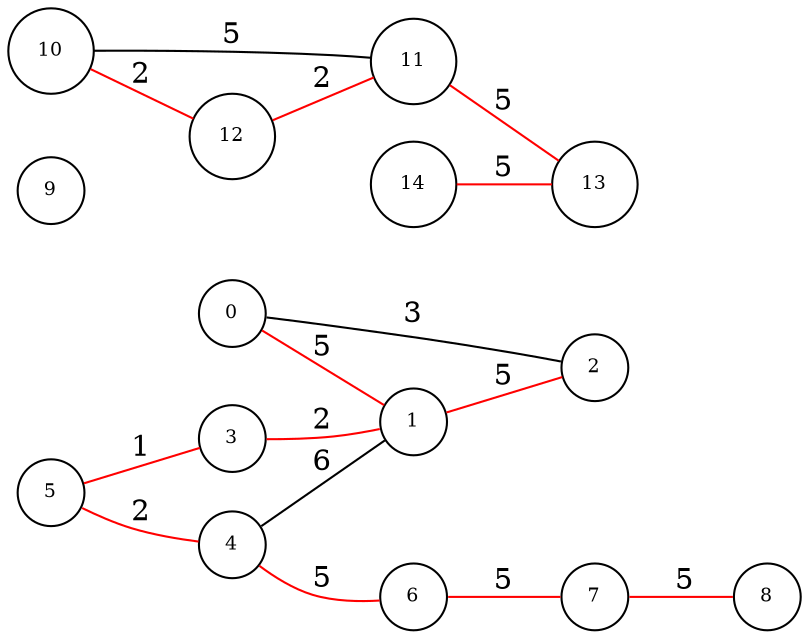 digraph test_network1 {
    rankdir="LR"
    node [fontsize=9, shape=circle, height=0.25]

    0 -> 1 [dir = none, label="5", color=red];
    0 -> 2 [dir = none, label="3", color=black];
    3 -> 1 [dir = none, label="2", color=red];
    4 -> 1 [dir = none, label="6", color=black];
    5 -> 4 [dir = none, label="2", color=red];
    5 -> 3 [dir = none, label="1", color=red];
    1 -> 2 [dir = none, label="5", color=red];
    4 -> 6 [dir = none, label="5", color=red];
    6 -> 7 [dir = none, label="5", color=red];
    7 -> 8 [dir = none, label="5", color=red];

    9;
    
    10 -> 11 [dir = none, label="5", color=black];
    10 -> 12 [dir = none, label="2", color=red];
    12 -> 11 [dir = none, label="2", color=red];
    11 -> 13 [dir = none, label="5", color=red];
    14 -> 13 [dir = none, label="5", color=red];
}
